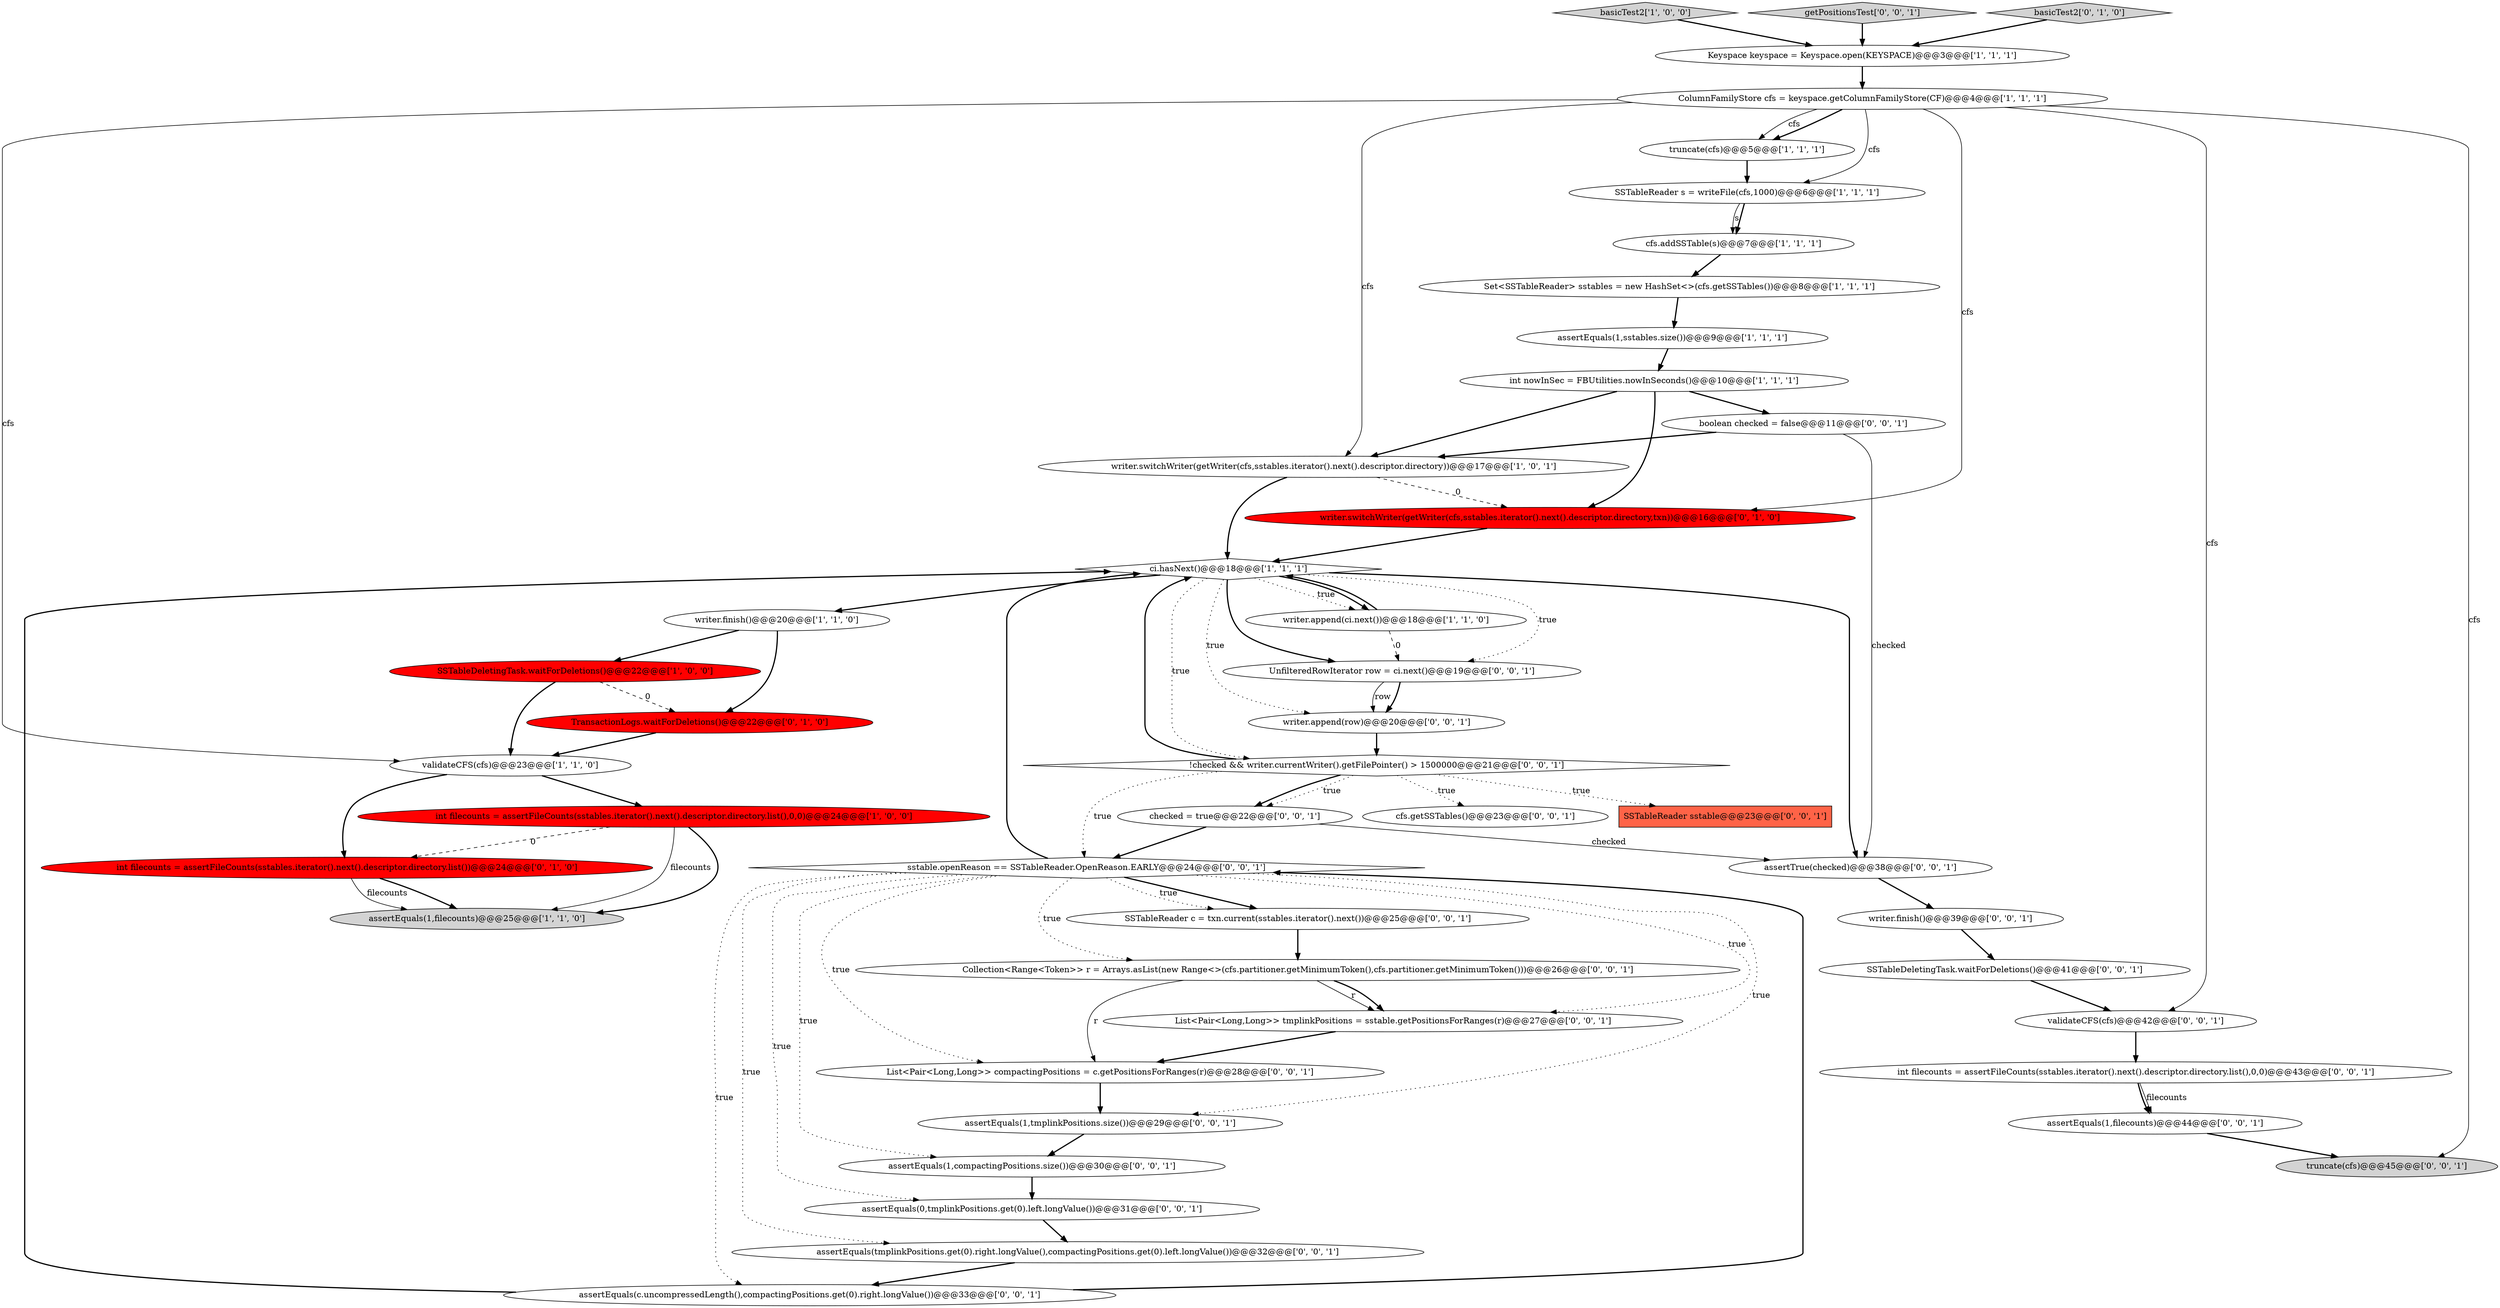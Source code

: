 digraph {
10 [style = filled, label = "ColumnFamilyStore cfs = keyspace.getColumnFamilyStore(CF)@@@4@@@['1', '1', '1']", fillcolor = white, shape = ellipse image = "AAA0AAABBB1BBB"];
8 [style = filled, label = "basicTest2['1', '0', '0']", fillcolor = lightgray, shape = diamond image = "AAA0AAABBB1BBB"];
7 [style = filled, label = "assertEquals(1,filecounts)@@@25@@@['1', '1', '0']", fillcolor = lightgray, shape = ellipse image = "AAA0AAABBB1BBB"];
43 [style = filled, label = "cfs.getSSTables()@@@23@@@['0', '0', '1']", fillcolor = white, shape = ellipse image = "AAA0AAABBB3BBB"];
3 [style = filled, label = "truncate(cfs)@@@5@@@['1', '1', '1']", fillcolor = white, shape = ellipse image = "AAA0AAABBB1BBB"];
19 [style = filled, label = "writer.switchWriter(getWriter(cfs,sstables.iterator().next().descriptor.directory,txn))@@@16@@@['0', '1', '0']", fillcolor = red, shape = ellipse image = "AAA1AAABBB2BBB"];
24 [style = filled, label = "assertEquals(c.uncompressedLength(),compactingPositions.get(0).right.longValue())@@@33@@@['0', '0', '1']", fillcolor = white, shape = ellipse image = "AAA0AAABBB3BBB"];
37 [style = filled, label = "UnfilteredRowIterator row = ci.next()@@@19@@@['0', '0', '1']", fillcolor = white, shape = ellipse image = "AAA0AAABBB3BBB"];
44 [style = filled, label = "SSTableReader c = txn.current(sstables.iterator().next())@@@25@@@['0', '0', '1']", fillcolor = white, shape = ellipse image = "AAA0AAABBB3BBB"];
1 [style = filled, label = "int filecounts = assertFileCounts(sstables.iterator().next().descriptor.directory.list(),0,0)@@@24@@@['1', '0', '0']", fillcolor = red, shape = ellipse image = "AAA1AAABBB1BBB"];
20 [style = filled, label = "int filecounts = assertFileCounts(sstables.iterator().next().descriptor.directory.list())@@@24@@@['0', '1', '0']", fillcolor = red, shape = ellipse image = "AAA1AAABBB2BBB"];
34 [style = filled, label = "validateCFS(cfs)@@@42@@@['0', '0', '1']", fillcolor = white, shape = ellipse image = "AAA0AAABBB3BBB"];
31 [style = filled, label = "int filecounts = assertFileCounts(sstables.iterator().next().descriptor.directory.list(),0,0)@@@43@@@['0', '0', '1']", fillcolor = white, shape = ellipse image = "AAA0AAABBB3BBB"];
17 [style = filled, label = "TransactionLogs.waitForDeletions()@@@22@@@['0', '1', '0']", fillcolor = red, shape = ellipse image = "AAA1AAABBB2BBB"];
14 [style = filled, label = "SSTableReader s = writeFile(cfs,1000)@@@6@@@['1', '1', '1']", fillcolor = white, shape = ellipse image = "AAA0AAABBB1BBB"];
23 [style = filled, label = "!checked && writer.currentWriter().getFilePointer() > 1500000@@@21@@@['0', '0', '1']", fillcolor = white, shape = diamond image = "AAA0AAABBB3BBB"];
45 [style = filled, label = "getPositionsTest['0', '0', '1']", fillcolor = lightgray, shape = diamond image = "AAA0AAABBB3BBB"];
40 [style = filled, label = "List<Pair<Long,Long>> tmplinkPositions = sstable.getPositionsForRanges(r)@@@27@@@['0', '0', '1']", fillcolor = white, shape = ellipse image = "AAA0AAABBB3BBB"];
33 [style = filled, label = "assertEquals(1,filecounts)@@@44@@@['0', '0', '1']", fillcolor = white, shape = ellipse image = "AAA0AAABBB3BBB"];
36 [style = filled, label = "assertEquals(1,tmplinkPositions.size())@@@29@@@['0', '0', '1']", fillcolor = white, shape = ellipse image = "AAA0AAABBB3BBB"];
16 [style = filled, label = "writer.finish()@@@20@@@['1', '1', '0']", fillcolor = white, shape = ellipse image = "AAA0AAABBB1BBB"];
9 [style = filled, label = "Keyspace keyspace = Keyspace.open(KEYSPACE)@@@3@@@['1', '1', '1']", fillcolor = white, shape = ellipse image = "AAA0AAABBB1BBB"];
30 [style = filled, label = "checked = true@@@22@@@['0', '0', '1']", fillcolor = white, shape = ellipse image = "AAA0AAABBB3BBB"];
6 [style = filled, label = "cfs.addSSTable(s)@@@7@@@['1', '1', '1']", fillcolor = white, shape = ellipse image = "AAA0AAABBB1BBB"];
25 [style = filled, label = "writer.finish()@@@39@@@['0', '0', '1']", fillcolor = white, shape = ellipse image = "AAA0AAABBB3BBB"];
26 [style = filled, label = "assertEquals(1,compactingPositions.size())@@@30@@@['0', '0', '1']", fillcolor = white, shape = ellipse image = "AAA0AAABBB3BBB"];
27 [style = filled, label = "assertEquals(tmplinkPositions.get(0).right.longValue(),compactingPositions.get(0).left.longValue())@@@32@@@['0', '0', '1']", fillcolor = white, shape = ellipse image = "AAA0AAABBB3BBB"];
41 [style = filled, label = "List<Pair<Long,Long>> compactingPositions = c.getPositionsForRanges(r)@@@28@@@['0', '0', '1']", fillcolor = white, shape = ellipse image = "AAA0AAABBB3BBB"];
11 [style = filled, label = "validateCFS(cfs)@@@23@@@['1', '1', '0']", fillcolor = white, shape = ellipse image = "AAA0AAABBB1BBB"];
12 [style = filled, label = "Set<SSTableReader> sstables = new HashSet<>(cfs.getSSTables())@@@8@@@['1', '1', '1']", fillcolor = white, shape = ellipse image = "AAA0AAABBB1BBB"];
42 [style = filled, label = "truncate(cfs)@@@45@@@['0', '0', '1']", fillcolor = lightgray, shape = ellipse image = "AAA0AAABBB3BBB"];
22 [style = filled, label = "assertTrue(checked)@@@38@@@['0', '0', '1']", fillcolor = white, shape = ellipse image = "AAA0AAABBB3BBB"];
21 [style = filled, label = "assertEquals(0,tmplinkPositions.get(0).left.longValue())@@@31@@@['0', '0', '1']", fillcolor = white, shape = ellipse image = "AAA0AAABBB3BBB"];
13 [style = filled, label = "ci.hasNext()@@@18@@@['1', '1', '1']", fillcolor = white, shape = diamond image = "AAA0AAABBB1BBB"];
32 [style = filled, label = "SSTableDeletingTask.waitForDeletions()@@@41@@@['0', '0', '1']", fillcolor = white, shape = ellipse image = "AAA0AAABBB3BBB"];
29 [style = filled, label = "boolean checked = false@@@11@@@['0', '0', '1']", fillcolor = white, shape = ellipse image = "AAA0AAABBB3BBB"];
0 [style = filled, label = "writer.switchWriter(getWriter(cfs,sstables.iterator().next().descriptor.directory))@@@17@@@['1', '0', '1']", fillcolor = white, shape = ellipse image = "AAA0AAABBB1BBB"];
28 [style = filled, label = "writer.append(row)@@@20@@@['0', '0', '1']", fillcolor = white, shape = ellipse image = "AAA0AAABBB3BBB"];
15 [style = filled, label = "int nowInSec = FBUtilities.nowInSeconds()@@@10@@@['1', '1', '1']", fillcolor = white, shape = ellipse image = "AAA0AAABBB1BBB"];
39 [style = filled, label = "Collection<Range<Token>> r = Arrays.asList(new Range<>(cfs.partitioner.getMinimumToken(),cfs.partitioner.getMinimumToken()))@@@26@@@['0', '0', '1']", fillcolor = white, shape = ellipse image = "AAA0AAABBB3BBB"];
5 [style = filled, label = "SSTableDeletingTask.waitForDeletions()@@@22@@@['1', '0', '0']", fillcolor = red, shape = ellipse image = "AAA1AAABBB1BBB"];
2 [style = filled, label = "writer.append(ci.next())@@@18@@@['1', '1', '0']", fillcolor = white, shape = ellipse image = "AAA0AAABBB1BBB"];
35 [style = filled, label = "sstable.openReason == SSTableReader.OpenReason.EARLY@@@24@@@['0', '0', '1']", fillcolor = white, shape = diamond image = "AAA0AAABBB3BBB"];
4 [style = filled, label = "assertEquals(1,sstables.size())@@@9@@@['1', '1', '1']", fillcolor = white, shape = ellipse image = "AAA0AAABBB1BBB"];
38 [style = filled, label = "SSTableReader sstable@@@23@@@['0', '0', '1']", fillcolor = tomato, shape = box image = "AAA0AAABBB3BBB"];
18 [style = filled, label = "basicTest2['0', '1', '0']", fillcolor = lightgray, shape = diamond image = "AAA0AAABBB2BBB"];
37->28 [style = bold, label=""];
13->28 [style = dotted, label="true"];
0->13 [style = bold, label=""];
0->19 [style = dashed, label="0"];
4->15 [style = bold, label=""];
29->0 [style = bold, label=""];
35->26 [style = dotted, label="true"];
10->34 [style = solid, label="cfs"];
32->34 [style = bold, label=""];
9->10 [style = bold, label=""];
1->7 [style = solid, label="filecounts"];
10->11 [style = solid, label="cfs"];
23->13 [style = bold, label=""];
10->42 [style = solid, label="cfs"];
33->42 [style = bold, label=""];
15->0 [style = bold, label=""];
13->37 [style = dotted, label="true"];
13->22 [style = bold, label=""];
30->22 [style = solid, label="checked"];
10->3 [style = solid, label="cfs"];
22->25 [style = bold, label=""];
23->30 [style = bold, label=""];
35->44 [style = bold, label=""];
34->31 [style = bold, label=""];
35->21 [style = dotted, label="true"];
23->43 [style = dotted, label="true"];
16->17 [style = bold, label=""];
13->16 [style = bold, label=""];
37->28 [style = solid, label="row"];
13->23 [style = dotted, label="true"];
35->44 [style = dotted, label="true"];
39->40 [style = solid, label="r"];
13->37 [style = bold, label=""];
19->13 [style = bold, label=""];
31->33 [style = bold, label=""];
2->37 [style = dashed, label="0"];
18->9 [style = bold, label=""];
5->11 [style = bold, label=""];
20->7 [style = bold, label=""];
10->0 [style = solid, label="cfs"];
14->6 [style = bold, label=""];
15->29 [style = bold, label=""];
10->14 [style = solid, label="cfs"];
24->13 [style = bold, label=""];
35->40 [style = dotted, label="true"];
21->27 [style = bold, label=""];
10->19 [style = solid, label="cfs"];
15->19 [style = bold, label=""];
1->7 [style = bold, label=""];
26->21 [style = bold, label=""];
13->2 [style = dotted, label="true"];
31->33 [style = solid, label="filecounts"];
23->38 [style = dotted, label="true"];
41->36 [style = bold, label=""];
30->35 [style = bold, label=""];
5->17 [style = dashed, label="0"];
28->23 [style = bold, label=""];
39->40 [style = bold, label=""];
23->35 [style = dotted, label="true"];
35->41 [style = dotted, label="true"];
16->5 [style = bold, label=""];
27->24 [style = bold, label=""];
45->9 [style = bold, label=""];
29->22 [style = solid, label="checked"];
13->2 [style = bold, label=""];
6->12 [style = bold, label=""];
35->39 [style = dotted, label="true"];
11->20 [style = bold, label=""];
35->24 [style = dotted, label="true"];
11->1 [style = bold, label=""];
24->35 [style = bold, label=""];
39->41 [style = solid, label="r"];
35->36 [style = dotted, label="true"];
3->14 [style = bold, label=""];
14->6 [style = solid, label="s"];
25->32 [style = bold, label=""];
23->30 [style = dotted, label="true"];
10->3 [style = bold, label=""];
36->26 [style = bold, label=""];
44->39 [style = bold, label=""];
2->13 [style = bold, label=""];
1->20 [style = dashed, label="0"];
35->27 [style = dotted, label="true"];
20->7 [style = solid, label="filecounts"];
12->4 [style = bold, label=""];
40->41 [style = bold, label=""];
8->9 [style = bold, label=""];
35->13 [style = bold, label=""];
17->11 [style = bold, label=""];
}
